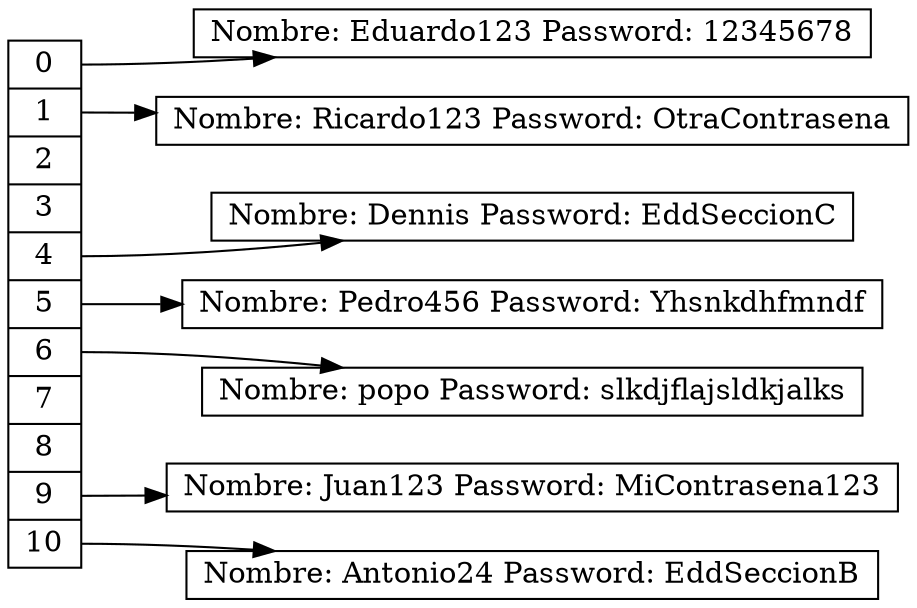 digraph G{ rankdir=LR;
node [shape= record, width=.1,height=.1];
nodeTable [label = " 
<f0> 0 | 
<f1> 1 | 
<f2> 2 | 
<f3> 3 | 
<f4> 4 | 
<f5> 5 | 
<f6> 6 | 
<f7> 7 | 
<f8> 8 | 
<f9> 9 | 
<f10> 10"];
nodoEduardo123 [label= "Nombre: Eduardo123 Password: 12345678"];
"nodeTable":f0 -> nodoEduardo123
nodoRicardo123 [label= "Nombre: Ricardo123 Password: OtraContrasena"];
"nodeTable":f1 -> nodoRicardo123
nodoDennis [label= "Nombre: Dennis Password: EddSeccionC"];
"nodeTable":f4 -> nodoDennis
nodoPedro456 [label= "Nombre: Pedro456 Password: Yhsnkdhfmndf"];
"nodeTable":f5 -> nodoPedro456
nodopopo [label= "Nombre: popo Password: slkdjflajsldkjalks"];
"nodeTable":f6 -> nodopopo
nodoJuan123 [label= "Nombre: Juan123 Password: MiContrasena123"];
"nodeTable":f9 -> nodoJuan123
nodoAntonio24 [label= "Nombre: Antonio24 Password: EddSeccionB"];
"nodeTable":f10 -> nodoAntonio24
}
